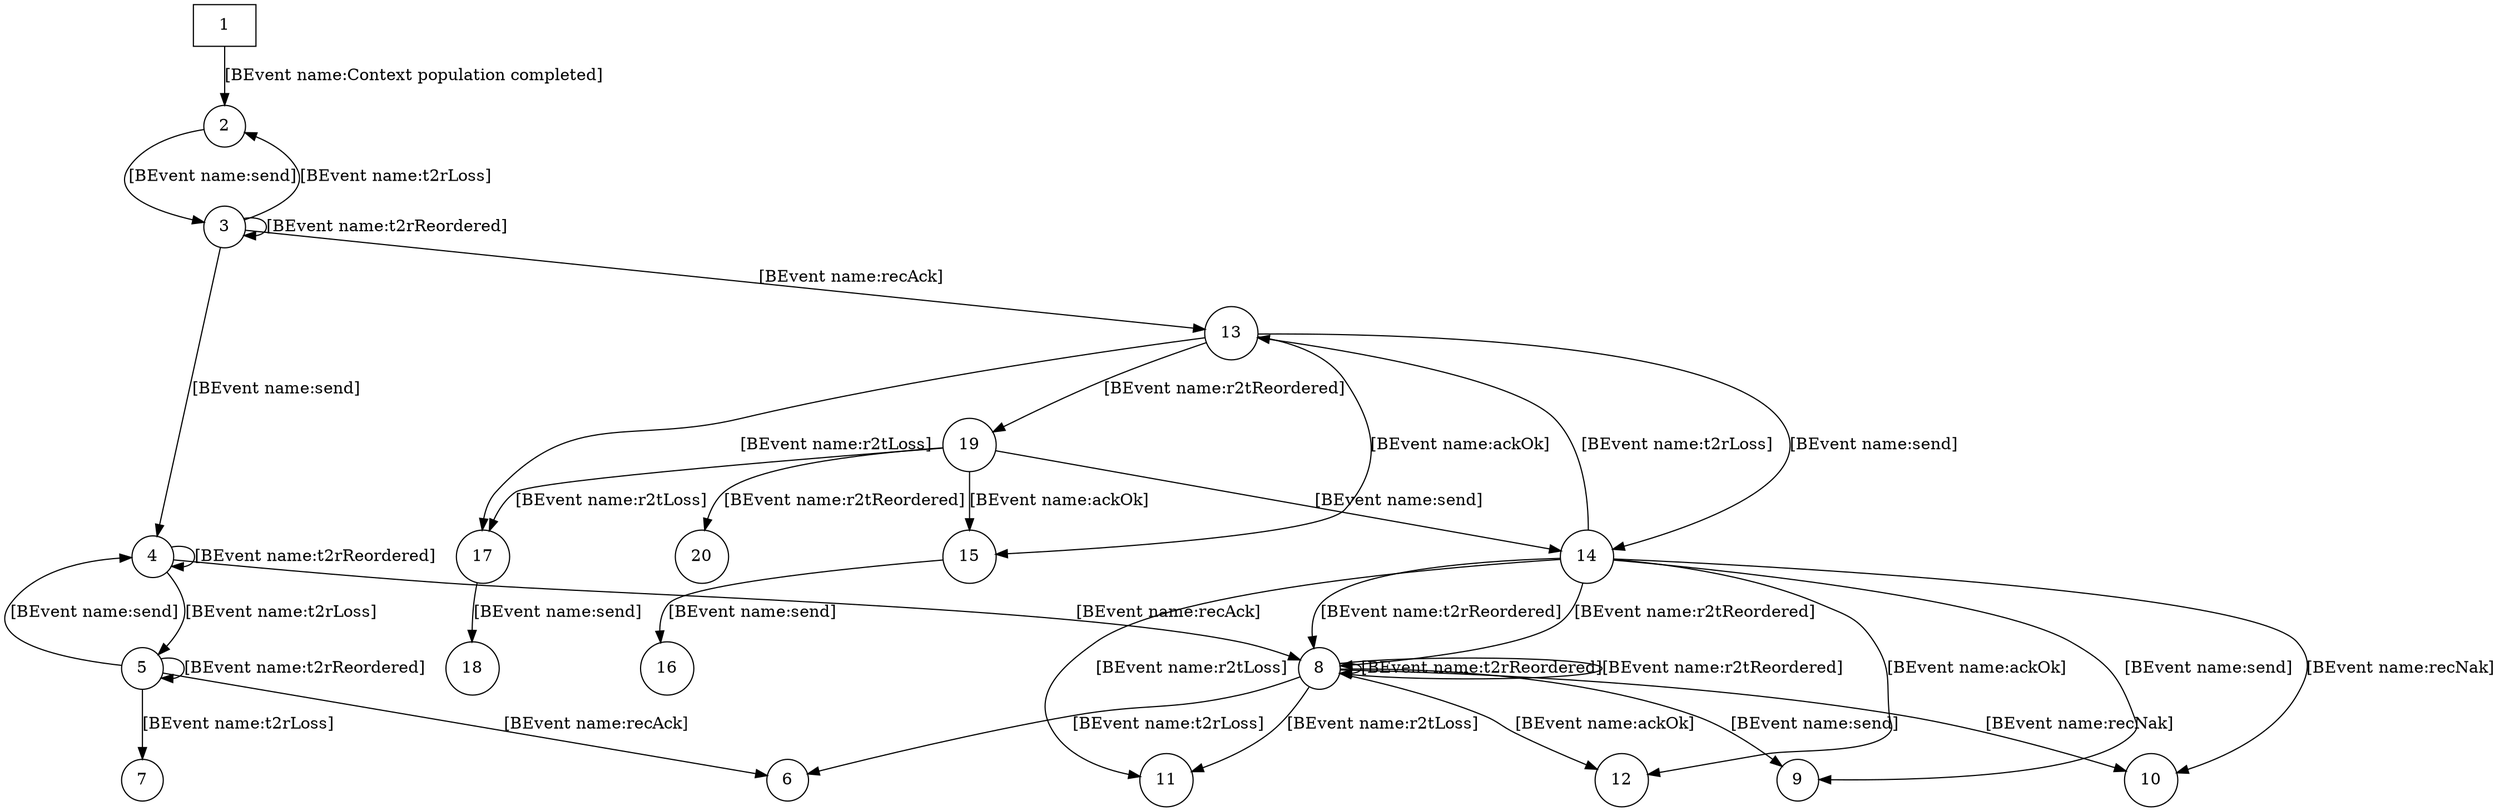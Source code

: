 digraph G {
  name="abp";
  num_of_events=9;
  num_of_edges=37;
  num_of_vertices=20;
  run_date="2021-08-23T17:39:40.8115929";
  1 [ shape="none " store="[{CTX.Entity: abpData,{id:'abpData', type:'abp', t_seq:0.0, r_seq:0.0, t2r:[JS_Array ], r2t:[JS_Array ], send_next:0.0, received:[JS_Array ], TO_BE_SEND:[JS_Array 0:'a' | 1:'b' | 2:'c'], SEQ_MAX:2.0, CHN_SIZE:2.0, CHN_LOSS:true, CHN_REORDERED:true}},{CTX.Changes,{J_Set }}]" bthreads="cbt: R2tReordered,cbt: RecNak,cbt: T_dup_error,Context population,cbt: Send,cbt: AckNok,cbt: AckOk,cbt: R2tLoss,cbt: T_lost_error,cbt: T2rLoss,cbt: T2rReordered,cbt: T_success,cbt: RecAck,Live copy: Send abpData" statements="[{name: cbt: R2tReordered, isHot: false, request: [], waitFor: anyOf([JsEventSet: CTX.ContextChanged]), block: {none}, interrupt: {none}},{name: cbt: RecNak, isHot: false, request: [], waitFor: anyOf([JsEventSet: CTX.ContextChanged]), block: {none}, interrupt: {none}},{name: cbt: T_dup_error, isHot: false, request: [], waitFor: anyOf([JsEventSet: CTX.ContextChanged]), block: {none}, interrupt: {none}},{name: Context population, isHot: false, request: [[BEvent name:Context population completed]], waitFor: [JsEventSet: CTX.ContextChanged], block: {none}, interrupt: {none}},{name: cbt: Send, isHot: false, request: [], waitFor: anyOf([JsEventSet: CTX.ContextChanged]), block: {none}, interrupt: {none}},{name: cbt: AckNok, isHot: false, request: [], waitFor: anyOf([JsEventSet: CTX.ContextChanged]), block: {none}, interrupt: {none}},{name: cbt: AckOk, isHot: false, request: [], waitFor: anyOf([JsEventSet: CTX.ContextChanged]), block: {none}, interrupt: {none}},{name: cbt: R2tLoss, isHot: false, request: [], waitFor: anyOf([JsEventSet: CTX.ContextChanged]), block: {none}, interrupt: {none}},{name: cbt: T_lost_error, isHot: false, request: [], waitFor: anyOf([JsEventSet: CTX.ContextChanged]), block: {none}, interrupt: {none}},{name: cbt: T2rLoss, isHot: false, request: [], waitFor: anyOf([JsEventSet: CTX.ContextChanged]), block: {none}, interrupt: {none}},{name: cbt: T2rReordered, isHot: false, request: [], waitFor: anyOf([JsEventSet: CTX.ContextChanged]), block: {none}, interrupt: {none}},{name: cbt: T_success, isHot: false, request: [], waitFor: anyOf([JsEventSet: CTX.ContextChanged]), block: {none}, interrupt: {none}},{name: cbt: RecAck, isHot: false, request: [], waitFor: anyOf([JsEventSet: CTX.ContextChanged]), block: {none}, interrupt: {none}},{name: Live copy: Send abpData, isHot: false, request: [[BEvent name:send]], waitFor: [JsEventSet: CTX.ContextChanged], block: {none}, interrupt: {none}}]" hash="1274911674" ];
  2 [ shape="circle" store="[{CTX.Entity: abpData,{id:'abpData', type:'abp', t_seq:0.0, r_seq:0.0, t2r:[JS_Array ], r2t:[JS_Array ], send_next:0.0, received:[JS_Array ], TO_BE_SEND:[JS_Array 0:'a' | 1:'b' | 2:'c'], SEQ_MAX:2.0, CHN_SIZE:2.0, CHN_LOSS:true, CHN_REORDERED:true}},{CTX.Changes,{J_Set }}]" bthreads="cbt: R2tReordered,cbt: RecNak,cbt: T_dup_error,cbt: Send,cbt: AckNok,cbt: AckOk,cbt: R2tLoss,cbt: T_lost_error,cbt: T2rLoss,cbt: T2rReordered,cbt: T_success,cbt: RecAck,Live copy: Send abpData" statements="[{name: cbt: R2tReordered, isHot: false, request: [], waitFor: anyOf([JsEventSet: CTX.ContextChanged]), block: {none}, interrupt: {none}},{name: cbt: RecNak, isHot: false, request: [], waitFor: anyOf([JsEventSet: CTX.ContextChanged]), block: {none}, interrupt: {none}},{name: cbt: T_dup_error, isHot: false, request: [], waitFor: anyOf([JsEventSet: CTX.ContextChanged]), block: {none}, interrupt: {none}},{name: cbt: Send, isHot: false, request: [], waitFor: anyOf([JsEventSet: CTX.ContextChanged]), block: {none}, interrupt: {none}},{name: cbt: AckNok, isHot: false, request: [], waitFor: anyOf([JsEventSet: CTX.ContextChanged]), block: {none}, interrupt: {none}},{name: cbt: AckOk, isHot: false, request: [], waitFor: anyOf([JsEventSet: CTX.ContextChanged]), block: {none}, interrupt: {none}},{name: cbt: R2tLoss, isHot: false, request: [], waitFor: anyOf([JsEventSet: CTX.ContextChanged]), block: {none}, interrupt: {none}},{name: cbt: T_lost_error, isHot: false, request: [], waitFor: anyOf([JsEventSet: CTX.ContextChanged]), block: {none}, interrupt: {none}},{name: cbt: T2rLoss, isHot: false, request: [], waitFor: anyOf([JsEventSet: CTX.ContextChanged]), block: {none}, interrupt: {none}},{name: cbt: T2rReordered, isHot: false, request: [], waitFor: anyOf([JsEventSet: CTX.ContextChanged]), block: {none}, interrupt: {none}},{name: cbt: T_success, isHot: false, request: [], waitFor: anyOf([JsEventSet: CTX.ContextChanged]), block: {none}, interrupt: {none}},{name: cbt: RecAck, isHot: false, request: [], waitFor: anyOf([JsEventSet: CTX.ContextChanged]), block: {none}, interrupt: {none}},{name: Live copy: Send abpData, isHot: false, request: [[BEvent name:send]], waitFor: [JsEventSet: CTX.ContextChanged], block: {none}, interrupt: {none}}]" hash="1167532453" ];
  3 [ shape="circle" store="[{CTX.Entity: abpData,{id:'abpData', type:'abp', t_seq:0.0, r_seq:0.0, t2r:[JS_Array 0:[JS_Array 0:0.0 | 1:'a']], r2t:[JS_Array ], send_next:0.0, received:[JS_Array ], TO_BE_SEND:[JS_Array 0:'a' | 1:'b' | 2:'c'], SEQ_MAX:2.0, CHN_SIZE:2.0, CHN_LOSS:true, CHN_REORDERED:true}},{CTX.Changes,{J_Set }}]" bthreads="cbt: R2tReordered,cbt: RecNak,Live copy: RecAck abpData,cbt: T_dup_error,cbt: Send,cbt: AckNok,cbt: AckOk,Live copy: T2rReordered abpData,cbt: R2tLoss,cbt: T_lost_error,cbt: T2rLoss,cbt: T2rReordered,cbt: T_success,cbt: RecAck,Live copy: T2rLoss abpData,Live copy: Send abpData" statements="[{name: cbt: R2tReordered, isHot: false, request: [], waitFor: anyOf([JsEventSet: CTX.ContextChanged]), block: {none}, interrupt: {none}},{name: cbt: RecNak, isHot: false, request: [], waitFor: anyOf([JsEventSet: CTX.ContextChanged]), block: {none}, interrupt: {none}},{name: Live copy: RecAck abpData, isHot: false, request: [[BEvent name:recAck]], waitFor: [JsEventSet: CTX.ContextChanged], block: {none}, interrupt: {none}},{name: cbt: T_dup_error, isHot: false, request: [], waitFor: anyOf([JsEventSet: CTX.ContextChanged]), block: {none}, interrupt: {none}},{name: cbt: Send, isHot: false, request: [], waitFor: anyOf([JsEventSet: CTX.ContextChanged]), block: {none}, interrupt: {none}},{name: cbt: AckNok, isHot: false, request: [], waitFor: anyOf([JsEventSet: CTX.ContextChanged]), block: {none}, interrupt: {none}},{name: cbt: AckOk, isHot: false, request: [], waitFor: anyOf([JsEventSet: CTX.ContextChanged]), block: {none}, interrupt: {none}},{name: Live copy: T2rReordered abpData, isHot: false, request: [[BEvent name:t2rReordered]], waitFor: [JsEventSet: CTX.ContextChanged], block: {none}, interrupt: {none}},{name: cbt: R2tLoss, isHot: false, request: [], waitFor: anyOf([JsEventSet: CTX.ContextChanged]), block: {none}, interrupt: {none}},{name: cbt: T_lost_error, isHot: false, request: [], waitFor: anyOf([JsEventSet: CTX.ContextChanged]), block: {none}, interrupt: {none}},{name: cbt: T2rLoss, isHot: false, request: [], waitFor: anyOf([JsEventSet: CTX.ContextChanged]), block: {none}, interrupt: {none}},{name: cbt: T2rReordered, isHot: false, request: [], waitFor: anyOf([JsEventSet: CTX.ContextChanged]), block: {none}, interrupt: {none}},{name: cbt: T_success, isHot: false, request: [], waitFor: anyOf([JsEventSet: CTX.ContextChanged]), block: {none}, interrupt: {none}},{name: cbt: RecAck, isHot: false, request: [], waitFor: anyOf([JsEventSet: CTX.ContextChanged]), block: {none}, interrupt: {none}},{name: Live copy: T2rLoss abpData, isHot: false, request: [[BEvent name:t2rLoss]], waitFor: [JsEventSet: CTX.ContextChanged], block: {none}, interrupt: {none}},{name: Live copy: Send abpData, isHot: false, request: [[BEvent name:send]], waitFor: [JsEventSet: CTX.ContextChanged], block: {none}, interrupt: {none}}]" hash="1141678995" ];
  4 [ shape="circle" store="[{CTX.Entity: abpData,{id:'abpData', type:'abp', t_seq:0.0, r_seq:0.0, t2r:[JS_Array 0:[JS_Array 0:0.0 | 1:'a'] | 1:[JS_Array 0:0.0 | 1:'a']], r2t:[JS_Array ], send_next:0.0, received:[JS_Array ], TO_BE_SEND:[JS_Array 0:'a' | 1:'b' | 2:'c'], SEQ_MAX:2.0, CHN_SIZE:2.0, CHN_LOSS:true, CHN_REORDERED:true}},{CTX.Changes,{J_Set }}]" bthreads="cbt: R2tReordered,cbt: RecNak,Live copy: RecAck abpData,cbt: T_dup_error,cbt: Send,cbt: AckNok,cbt: AckOk,Live copy: T2rReordered abpData,cbt: R2tLoss,cbt: T_lost_error,cbt: T2rLoss,cbt: T2rReordered,cbt: T_success,cbt: RecAck,Live copy: T2rLoss abpData" statements="[{name: cbt: R2tReordered, isHot: false, request: [], waitFor: anyOf([JsEventSet: CTX.ContextChanged]), block: {none}, interrupt: {none}},{name: cbt: RecNak, isHot: false, request: [], waitFor: anyOf([JsEventSet: CTX.ContextChanged]), block: {none}, interrupt: {none}},{name: Live copy: RecAck abpData, isHot: false, request: [[BEvent name:recAck]], waitFor: [JsEventSet: CTX.ContextChanged], block: {none}, interrupt: {none}},{name: cbt: T_dup_error, isHot: false, request: [], waitFor: anyOf([JsEventSet: CTX.ContextChanged]), block: {none}, interrupt: {none}},{name: cbt: Send, isHot: false, request: [], waitFor: anyOf([JsEventSet: CTX.ContextChanged]), block: {none}, interrupt: {none}},{name: cbt: AckNok, isHot: false, request: [], waitFor: anyOf([JsEventSet: CTX.ContextChanged]), block: {none}, interrupt: {none}},{name: cbt: AckOk, isHot: false, request: [], waitFor: anyOf([JsEventSet: CTX.ContextChanged]), block: {none}, interrupt: {none}},{name: Live copy: T2rReordered abpData, isHot: false, request: [[BEvent name:t2rReordered]], waitFor: [JsEventSet: CTX.ContextChanged], block: {none}, interrupt: {none}},{name: cbt: R2tLoss, isHot: false, request: [], waitFor: anyOf([JsEventSet: CTX.ContextChanged]), block: {none}, interrupt: {none}},{name: cbt: T_lost_error, isHot: false, request: [], waitFor: anyOf([JsEventSet: CTX.ContextChanged]), block: {none}, interrupt: {none}},{name: cbt: T2rLoss, isHot: false, request: [], waitFor: anyOf([JsEventSet: CTX.ContextChanged]), block: {none}, interrupt: {none}},{name: cbt: T2rReordered, isHot: false, request: [], waitFor: anyOf([JsEventSet: CTX.ContextChanged]), block: {none}, interrupt: {none}},{name: cbt: T_success, isHot: false, request: [], waitFor: anyOf([JsEventSet: CTX.ContextChanged]), block: {none}, interrupt: {none}},{name: cbt: RecAck, isHot: false, request: [], waitFor: anyOf([JsEventSet: CTX.ContextChanged]), block: {none}, interrupt: {none}},{name: Live copy: T2rLoss abpData, isHot: false, request: [[BEvent name:t2rLoss]], waitFor: [JsEventSet: CTX.ContextChanged], block: {none}, interrupt: {none}}]" hash="-1000561167" ];
  5 [ shape="circle" store="[{CTX.Entity: abpData,{id:'abpData', type:'abp', t_seq:0.0, r_seq:0.0, t2r:[JS_Array 0:[JS_Array 0:0.0 | 1:'a']], r2t:[JS_Array ], send_next:0.0, received:[JS_Array ], TO_BE_SEND:[JS_Array 0:'a' | 1:'b' | 2:'c'], SEQ_MAX:2.0, CHN_SIZE:2.0, CHN_LOSS:true, CHN_REORDERED:true}},{CTX.Changes,{J_Set }}]" bthreads="cbt: R2tReordered,cbt: RecNak,Live copy: RecAck abpData,cbt: T_dup_error,cbt: Send,cbt: AckNok,cbt: AckOk,Live copy: T2rReordered abpData,cbt: R2tLoss,cbt: T_lost_error,cbt: T2rLoss,cbt: T2rReordered,cbt: T_success,cbt: RecAck,Live copy: T2rLoss abpData,Live copy: Send abpData" statements="[{name: cbt: R2tReordered, isHot: false, request: [], waitFor: anyOf([JsEventSet: CTX.ContextChanged]), block: {none}, interrupt: {none}},{name: cbt: RecNak, isHot: false, request: [], waitFor: anyOf([JsEventSet: CTX.ContextChanged]), block: {none}, interrupt: {none}},{name: Live copy: RecAck abpData, isHot: false, request: [[BEvent name:recAck]], waitFor: [JsEventSet: CTX.ContextChanged], block: {none}, interrupt: {none}},{name: cbt: T_dup_error, isHot: false, request: [], waitFor: anyOf([JsEventSet: CTX.ContextChanged]), block: {none}, interrupt: {none}},{name: cbt: Send, isHot: false, request: [], waitFor: anyOf([JsEventSet: CTX.ContextChanged]), block: {none}, interrupt: {none}},{name: cbt: AckNok, isHot: false, request: [], waitFor: anyOf([JsEventSet: CTX.ContextChanged]), block: {none}, interrupt: {none}},{name: cbt: AckOk, isHot: false, request: [], waitFor: anyOf([JsEventSet: CTX.ContextChanged]), block: {none}, interrupt: {none}},{name: Live copy: T2rReordered abpData, isHot: false, request: [[BEvent name:t2rReordered]], waitFor: [JsEventSet: CTX.ContextChanged], block: {none}, interrupt: {none}},{name: cbt: R2tLoss, isHot: false, request: [], waitFor: anyOf([JsEventSet: CTX.ContextChanged]), block: {none}, interrupt: {none}},{name: cbt: T_lost_error, isHot: false, request: [], waitFor: anyOf([JsEventSet: CTX.ContextChanged]), block: {none}, interrupt: {none}},{name: cbt: T2rLoss, isHot: false, request: [], waitFor: anyOf([JsEventSet: CTX.ContextChanged]), block: {none}, interrupt: {none}},{name: cbt: T2rReordered, isHot: false, request: [], waitFor: anyOf([JsEventSet: CTX.ContextChanged]), block: {none}, interrupt: {none}},{name: cbt: T_success, isHot: false, request: [], waitFor: anyOf([JsEventSet: CTX.ContextChanged]), block: {none}, interrupt: {none}},{name: cbt: RecAck, isHot: false, request: [], waitFor: anyOf([JsEventSet: CTX.ContextChanged]), block: {none}, interrupt: {none}},{name: Live copy: T2rLoss abpData, isHot: false, request: [[BEvent name:t2rLoss]], waitFor: [JsEventSet: CTX.ContextChanged], block: {none}, interrupt: {none}},{name: Live copy: Send abpData, isHot: false, request: [[BEvent name:send]], waitFor: [JsEventSet: CTX.ContextChanged], block: {none}, interrupt: {none}}]" hash="1141678995" ];
  6 [ shape="circle" store="[{CTX.Entity: abpData,{id:'abpData', type:'abp', t_seq:0.0, r_seq:1.0, t2r:[JS_Array ], r2t:[JS_Array 0:1.0], send_next:0.0, received:[JS_Array 0:'a'], TO_BE_SEND:[JS_Array 0:'a' | 1:'b' | 2:'c'], SEQ_MAX:2.0, CHN_SIZE:2.0, CHN_LOSS:true, CHN_REORDERED:true}},{CTX.Changes,{J_Set }}]" bthreads="cbt: R2tReordered,cbt: RecNak,Live copy: AckOk abpData,cbt: T_dup_error,Live copy: R2tReordered abpData,cbt: Send,cbt: AckNok,cbt: AckOk,cbt: R2tLoss,cbt: T_lost_error,Live copy: R2tLoss abpData,cbt: T2rLoss,cbt: T2rReordered,cbt: T_success,cbt: RecAck,Live copy: Send abpData" statements="[{name: cbt: R2tReordered, isHot: false, request: [], waitFor: anyOf([JsEventSet: CTX.ContextChanged]), block: {none}, interrupt: {none}},{name: cbt: RecNak, isHot: false, request: [], waitFor: anyOf([JsEventSet: CTX.ContextChanged]), block: {none}, interrupt: {none}},{name: Live copy: AckOk abpData, isHot: false, request: [[BEvent name:ackOk]], waitFor: [JsEventSet: CTX.ContextChanged], block: {none}, interrupt: {none}},{name: cbt: T_dup_error, isHot: false, request: [], waitFor: anyOf([JsEventSet: CTX.ContextChanged]), block: {none}, interrupt: {none}},{name: Live copy: R2tReordered abpData, isHot: false, request: [[BEvent name:r2tReordered]], waitFor: [JsEventSet: CTX.ContextChanged], block: {none}, interrupt: {none}},{name: cbt: Send, isHot: false, request: [], waitFor: anyOf([JsEventSet: CTX.ContextChanged]), block: {none}, interrupt: {none}},{name: cbt: AckNok, isHot: false, request: [], waitFor: anyOf([JsEventSet: CTX.ContextChanged]), block: {none}, interrupt: {none}},{name: cbt: AckOk, isHot: false, request: [], waitFor: anyOf([JsEventSet: CTX.ContextChanged]), block: {none}, interrupt: {none}},{name: cbt: R2tLoss, isHot: false, request: [], waitFor: anyOf([JsEventSet: CTX.ContextChanged]), block: {none}, interrupt: {none}},{name: cbt: T_lost_error, isHot: false, request: [], waitFor: anyOf([JsEventSet: CTX.ContextChanged]), block: {none}, interrupt: {none}},{name: Live copy: R2tLoss abpData, isHot: false, request: [[BEvent name:r2tLoss]], waitFor: [JsEventSet: CTX.ContextChanged], block: {none}, interrupt: {none}},{name: cbt: T2rLoss, isHot: false, request: [], waitFor: anyOf([JsEventSet: CTX.ContextChanged]), block: {none}, interrupt: {none}},{name: cbt: T2rReordered, isHot: false, request: [], waitFor: anyOf([JsEventSet: CTX.ContextChanged]), block: {none}, interrupt: {none}},{name: cbt: T_success, isHot: false, request: [], waitFor: anyOf([JsEventSet: CTX.ContextChanged]), block: {none}, interrupt: {none}},{name: cbt: RecAck, isHot: false, request: [], waitFor: anyOf([JsEventSet: CTX.ContextChanged]), block: {none}, interrupt: {none}},{name: Live copy: Send abpData, isHot: false, request: [[BEvent name:send]], waitFor: [JsEventSet: CTX.ContextChanged], block: {none}, interrupt: {none}}]" hash="1985782993" ];
  7 [ shape="circle" store="[{CTX.Entity: abpData,{id:'abpData', type:'abp', t_seq:0.0, r_seq:0.0, t2r:[JS_Array ], r2t:[JS_Array ], send_next:0.0, received:[JS_Array ], TO_BE_SEND:[JS_Array 0:'a' | 1:'b' | 2:'c'], SEQ_MAX:2.0, CHN_SIZE:2.0, CHN_LOSS:true, CHN_REORDERED:true}},{CTX.Changes,{J_Set }}]" bthreads="cbt: R2tReordered,cbt: RecNak,cbt: T_dup_error,cbt: Send,cbt: AckNok,cbt: AckOk,cbt: R2tLoss,cbt: T_lost_error,cbt: T2rLoss,cbt: T2rReordered,cbt: T_success,cbt: RecAck,Live copy: Send abpData" statements="[{name: cbt: R2tReordered, isHot: false, request: [], waitFor: anyOf([JsEventSet: CTX.ContextChanged]), block: {none}, interrupt: {none}},{name: cbt: RecNak, isHot: false, request: [], waitFor: anyOf([JsEventSet: CTX.ContextChanged]), block: {none}, interrupt: {none}},{name: cbt: T_dup_error, isHot: false, request: [], waitFor: anyOf([JsEventSet: CTX.ContextChanged]), block: {none}, interrupt: {none}},{name: cbt: Send, isHot: false, request: [], waitFor: anyOf([JsEventSet: CTX.ContextChanged]), block: {none}, interrupt: {none}},{name: cbt: AckNok, isHot: false, request: [], waitFor: anyOf([JsEventSet: CTX.ContextChanged]), block: {none}, interrupt: {none}},{name: cbt: AckOk, isHot: false, request: [], waitFor: anyOf([JsEventSet: CTX.ContextChanged]), block: {none}, interrupt: {none}},{name: cbt: R2tLoss, isHot: false, request: [], waitFor: anyOf([JsEventSet: CTX.ContextChanged]), block: {none}, interrupt: {none}},{name: cbt: T_lost_error, isHot: false, request: [], waitFor: anyOf([JsEventSet: CTX.ContextChanged]), block: {none}, interrupt: {none}},{name: cbt: T2rLoss, isHot: false, request: [], waitFor: anyOf([JsEventSet: CTX.ContextChanged]), block: {none}, interrupt: {none}},{name: cbt: T2rReordered, isHot: false, request: [], waitFor: anyOf([JsEventSet: CTX.ContextChanged]), block: {none}, interrupt: {none}},{name: cbt: T_success, isHot: false, request: [], waitFor: anyOf([JsEventSet: CTX.ContextChanged]), block: {none}, interrupt: {none}},{name: cbt: RecAck, isHot: false, request: [], waitFor: anyOf([JsEventSet: CTX.ContextChanged]), block: {none}, interrupt: {none}},{name: Live copy: Send abpData, isHot: false, request: [[BEvent name:send]], waitFor: [JsEventSet: CTX.ContextChanged], block: {none}, interrupt: {none}}]" hash="1167532453" ];
  8 [ shape="circle" store="[{CTX.Entity: abpData,{id:'abpData', type:'abp', t_seq:0.0, r_seq:1.0, t2r:[JS_Array 0:[JS_Array 0:0.0 | 1:'a']], r2t:[JS_Array 0:1.0], send_next:0.0, received:[JS_Array 0:'a'], TO_BE_SEND:[JS_Array 0:'a' | 1:'b' | 2:'c'], SEQ_MAX:2.0, CHN_SIZE:2.0, CHN_LOSS:true, CHN_REORDERED:true}},{CTX.Changes,{J_Set }}]" bthreads="cbt: R2tReordered,Live copy: RecNak abpData,cbt: RecNak,Live copy: AckOk abpData,cbt: T_dup_error,Live copy: R2tReordered abpData,cbt: Send,cbt: AckNok,cbt: AckOk,Live copy: T2rReordered abpData,cbt: R2tLoss,cbt: T_lost_error,Live copy: R2tLoss abpData,cbt: T2rLoss,cbt: T2rReordered,cbt: T_success,cbt: RecAck,Live copy: T2rLoss abpData,Live copy: Send abpData" statements="[{name: cbt: R2tReordered, isHot: false, request: [], waitFor: anyOf([JsEventSet: CTX.ContextChanged]), block: {none}, interrupt: {none}},{name: Live copy: RecNak abpData, isHot: false, request: [[BEvent name:recNak]], waitFor: [JsEventSet: CTX.ContextChanged], block: {none}, interrupt: {none}},{name: cbt: RecNak, isHot: false, request: [], waitFor: anyOf([JsEventSet: CTX.ContextChanged]), block: {none}, interrupt: {none}},{name: Live copy: AckOk abpData, isHot: false, request: [[BEvent name:ackOk]], waitFor: [JsEventSet: CTX.ContextChanged], block: {none}, interrupt: {none}},{name: cbt: T_dup_error, isHot: false, request: [], waitFor: anyOf([JsEventSet: CTX.ContextChanged]), block: {none}, interrupt: {none}},{name: Live copy: R2tReordered abpData, isHot: false, request: [[BEvent name:r2tReordered]], waitFor: [JsEventSet: CTX.ContextChanged], block: {none}, interrupt: {none}},{name: cbt: Send, isHot: false, request: [], waitFor: anyOf([JsEventSet: CTX.ContextChanged]), block: {none}, interrupt: {none}},{name: cbt: AckNok, isHot: false, request: [], waitFor: anyOf([JsEventSet: CTX.ContextChanged]), block: {none}, interrupt: {none}},{name: cbt: AckOk, isHot: false, request: [], waitFor: anyOf([JsEventSet: CTX.ContextChanged]), block: {none}, interrupt: {none}},{name: Live copy: T2rReordered abpData, isHot: false, request: [[BEvent name:t2rReordered]], waitFor: [JsEventSet: CTX.ContextChanged], block: {none}, interrupt: {none}},{name: cbt: R2tLoss, isHot: false, request: [], waitFor: anyOf([JsEventSet: CTX.ContextChanged]), block: {none}, interrupt: {none}},{name: cbt: T_lost_error, isHot: false, request: [], waitFor: anyOf([JsEventSet: CTX.ContextChanged]), block: {none}, interrupt: {none}},{name: Live copy: R2tLoss abpData, isHot: false, request: [[BEvent name:r2tLoss]], waitFor: [JsEventSet: CTX.ContextChanged], block: {none}, interrupt: {none}},{name: cbt: T2rLoss, isHot: false, request: [], waitFor: anyOf([JsEventSet: CTX.ContextChanged]), block: {none}, interrupt: {none}},{name: cbt: T2rReordered, isHot: false, request: [], waitFor: anyOf([JsEventSet: CTX.ContextChanged]), block: {none}, interrupt: {none}},{name: cbt: T_success, isHot: false, request: [], waitFor: anyOf([JsEventSet: CTX.ContextChanged]), block: {none}, interrupt: {none}},{name: cbt: RecAck, isHot: false, request: [], waitFor: anyOf([JsEventSet: CTX.ContextChanged]), block: {none}, interrupt: {none}},{name: Live copy: T2rLoss abpData, isHot: false, request: [[BEvent name:t2rLoss]], waitFor: [JsEventSet: CTX.ContextChanged], block: {none}, interrupt: {none}},{name: Live copy: Send abpData, isHot: false, request: [[BEvent name:send]], waitFor: [JsEventSet: CTX.ContextChanged], block: {none}, interrupt: {none}}]" hash="-1720040890" ];
  9 [ shape="circle" store="[{CTX.Entity: abpData,{id:'abpData', type:'abp', t_seq:0.0, r_seq:1.0, t2r:[JS_Array 0:[JS_Array 0:0.0 | 1:'a'] | 1:[JS_Array 0:0.0 | 1:'a']], r2t:[JS_Array 0:1.0], send_next:0.0, received:[JS_Array 0:'a'], TO_BE_SEND:[JS_Array 0:'a' | 1:'b' | 2:'c'], SEQ_MAX:2.0, CHN_SIZE:2.0, CHN_LOSS:true, CHN_REORDERED:true}},{CTX.Changes,{J_Set }}]" bthreads="cbt: R2tReordered,Live copy: RecNak abpData,cbt: RecNak,Live copy: AckOk abpData,cbt: T_dup_error,Live copy: R2tReordered abpData,cbt: Send,cbt: AckNok,cbt: AckOk,Live copy: T2rReordered abpData,cbt: R2tLoss,cbt: T_lost_error,Live copy: R2tLoss abpData,cbt: T2rLoss,cbt: T2rReordered,cbt: T_success,cbt: RecAck,Live copy: T2rLoss abpData" statements="[{name: cbt: R2tReordered, isHot: false, request: [], waitFor: anyOf([JsEventSet: CTX.ContextChanged]), block: {none}, interrupt: {none}},{name: Live copy: RecNak abpData, isHot: false, request: [[BEvent name:recNak]], waitFor: [JsEventSet: CTX.ContextChanged], block: {none}, interrupt: {none}},{name: cbt: RecNak, isHot: false, request: [], waitFor: anyOf([JsEventSet: CTX.ContextChanged]), block: {none}, interrupt: {none}},{name: Live copy: AckOk abpData, isHot: false, request: [[BEvent name:ackOk]], waitFor: [JsEventSet: CTX.ContextChanged], block: {none}, interrupt: {none}},{name: cbt: T_dup_error, isHot: false, request: [], waitFor: anyOf([JsEventSet: CTX.ContextChanged]), block: {none}, interrupt: {none}},{name: Live copy: R2tReordered abpData, isHot: false, request: [[BEvent name:r2tReordered]], waitFor: [JsEventSet: CTX.ContextChanged], block: {none}, interrupt: {none}},{name: cbt: Send, isHot: false, request: [], waitFor: anyOf([JsEventSet: CTX.ContextChanged]), block: {none}, interrupt: {none}},{name: cbt: AckNok, isHot: false, request: [], waitFor: anyOf([JsEventSet: CTX.ContextChanged]), block: {none}, interrupt: {none}},{name: cbt: AckOk, isHot: false, request: [], waitFor: anyOf([JsEventSet: CTX.ContextChanged]), block: {none}, interrupt: {none}},{name: Live copy: T2rReordered abpData, isHot: false, request: [[BEvent name:t2rReordered]], waitFor: [JsEventSet: CTX.ContextChanged], block: {none}, interrupt: {none}},{name: cbt: R2tLoss, isHot: false, request: [], waitFor: anyOf([JsEventSet: CTX.ContextChanged]), block: {none}, interrupt: {none}},{name: cbt: T_lost_error, isHot: false, request: [], waitFor: anyOf([JsEventSet: CTX.ContextChanged]), block: {none}, interrupt: {none}},{name: Live copy: R2tLoss abpData, isHot: false, request: [[BEvent name:r2tLoss]], waitFor: [JsEventSet: CTX.ContextChanged], block: {none}, interrupt: {none}},{name: cbt: T2rLoss, isHot: false, request: [], waitFor: anyOf([JsEventSet: CTX.ContextChanged]), block: {none}, interrupt: {none}},{name: cbt: T2rReordered, isHot: false, request: [], waitFor: anyOf([JsEventSet: CTX.ContextChanged]), block: {none}, interrupt: {none}},{name: cbt: T_success, isHot: false, request: [], waitFor: anyOf([JsEventSet: CTX.ContextChanged]), block: {none}, interrupt: {none}},{name: cbt: RecAck, isHot: false, request: [], waitFor: anyOf([JsEventSet: CTX.ContextChanged]), block: {none}, interrupt: {none}},{name: Live copy: T2rLoss abpData, isHot: false, request: [[BEvent name:t2rLoss]], waitFor: [JsEventSet: CTX.ContextChanged], block: {none}, interrupt: {none}}]" hash="432686244" ];
  10 [ shape="circle" store="[{CTX.Entity: abpData,{id:'abpData', type:'abp', t_seq:0.0, r_seq:1.0, t2r:[JS_Array ], r2t:[JS_Array 0:1.0 | 1:1.0], send_next:0.0, received:[JS_Array 0:'a'], TO_BE_SEND:[JS_Array 0:'a' | 1:'b' | 2:'c'], SEQ_MAX:2.0, CHN_SIZE:2.0, CHN_LOSS:true, CHN_REORDERED:true}},{CTX.Changes,{J_Set }}]" bthreads="cbt: R2tReordered,cbt: RecNak,Live copy: AckOk abpData,cbt: T_dup_error,Live copy: R2tReordered abpData,cbt: Send,cbt: AckNok,cbt: AckOk,cbt: R2tLoss,cbt: T_lost_error,Live copy: R2tLoss abpData,cbt: T2rLoss,cbt: T2rReordered,cbt: T_success,cbt: RecAck,Live copy: Send abpData" statements="[{name: cbt: R2tReordered, isHot: false, request: [], waitFor: anyOf([JsEventSet: CTX.ContextChanged]), block: {none}, interrupt: {none}},{name: cbt: RecNak, isHot: false, request: [], waitFor: anyOf([JsEventSet: CTX.ContextChanged]), block: {none}, interrupt: {none}},{name: Live copy: AckOk abpData, isHot: false, request: [[BEvent name:ackOk]], waitFor: [JsEventSet: CTX.ContextChanged], block: {none}, interrupt: {none}},{name: cbt: T_dup_error, isHot: false, request: [], waitFor: anyOf([JsEventSet: CTX.ContextChanged]), block: {none}, interrupt: {none}},{name: Live copy: R2tReordered abpData, isHot: false, request: [[BEvent name:r2tReordered]], waitFor: [JsEventSet: CTX.ContextChanged], block: {none}, interrupt: {none}},{name: cbt: Send, isHot: false, request: [], waitFor: anyOf([JsEventSet: CTX.ContextChanged]), block: {none}, interrupt: {none}},{name: cbt: AckNok, isHot: false, request: [], waitFor: anyOf([JsEventSet: CTX.ContextChanged]), block: {none}, interrupt: {none}},{name: cbt: AckOk, isHot: false, request: [], waitFor: anyOf([JsEventSet: CTX.ContextChanged]), block: {none}, interrupt: {none}},{name: cbt: R2tLoss, isHot: false, request: [], waitFor: anyOf([JsEventSet: CTX.ContextChanged]), block: {none}, interrupt: {none}},{name: cbt: T_lost_error, isHot: false, request: [], waitFor: anyOf([JsEventSet: CTX.ContextChanged]), block: {none}, interrupt: {none}},{name: Live copy: R2tLoss abpData, isHot: false, request: [[BEvent name:r2tLoss]], waitFor: [JsEventSet: CTX.ContextChanged], block: {none}, interrupt: {none}},{name: cbt: T2rLoss, isHot: false, request: [], waitFor: anyOf([JsEventSet: CTX.ContextChanged]), block: {none}, interrupt: {none}},{name: cbt: T2rReordered, isHot: false, request: [], waitFor: anyOf([JsEventSet: CTX.ContextChanged]), block: {none}, interrupt: {none}},{name: cbt: T_success, isHot: false, request: [], waitFor: anyOf([JsEventSet: CTX.ContextChanged]), block: {none}, interrupt: {none}},{name: cbt: RecAck, isHot: false, request: [], waitFor: anyOf([JsEventSet: CTX.ContextChanged]), block: {none}, interrupt: {none}},{name: Live copy: Send abpData, isHot: false, request: [[BEvent name:send]], waitFor: [JsEventSet: CTX.ContextChanged], block: {none}, interrupt: {none}}]" hash="-1274239791" ];
  11 [ shape="circle" store="[{CTX.Entity: abpData,{id:'abpData', type:'abp', t_seq:0.0, r_seq:1.0, t2r:[JS_Array 0:[JS_Array 0:0.0 | 1:'a']], r2t:[JS_Array ], send_next:0.0, received:[JS_Array 0:'a'], TO_BE_SEND:[JS_Array 0:'a' | 1:'b' | 2:'c'], SEQ_MAX:2.0, CHN_SIZE:2.0, CHN_LOSS:true, CHN_REORDERED:true}},{CTX.Changes,{J_Set }}]" bthreads="cbt: R2tReordered,Live copy: RecNak abpData,cbt: RecNak,cbt: T_dup_error,cbt: Send,cbt: AckNok,cbt: AckOk,Live copy: T2rReordered abpData,cbt: R2tLoss,cbt: T_lost_error,cbt: T2rLoss,cbt: T2rReordered,cbt: T_success,cbt: RecAck,Live copy: T2rLoss abpData,Live copy: Send abpData" statements="[{name: cbt: R2tReordered, isHot: false, request: [], waitFor: anyOf([JsEventSet: CTX.ContextChanged]), block: {none}, interrupt: {none}},{name: Live copy: RecNak abpData, isHot: false, request: [[BEvent name:recNak]], waitFor: [JsEventSet: CTX.ContextChanged], block: {none}, interrupt: {none}},{name: cbt: RecNak, isHot: false, request: [], waitFor: anyOf([JsEventSet: CTX.ContextChanged]), block: {none}, interrupt: {none}},{name: cbt: T_dup_error, isHot: false, request: [], waitFor: anyOf([JsEventSet: CTX.ContextChanged]), block: {none}, interrupt: {none}},{name: cbt: Send, isHot: false, request: [], waitFor: anyOf([JsEventSet: CTX.ContextChanged]), block: {none}, interrupt: {none}},{name: cbt: AckNok, isHot: false, request: [], waitFor: anyOf([JsEventSet: CTX.ContextChanged]), block: {none}, interrupt: {none}},{name: cbt: AckOk, isHot: false, request: [], waitFor: anyOf([JsEventSet: CTX.ContextChanged]), block: {none}, interrupt: {none}},{name: Live copy: T2rReordered abpData, isHot: false, request: [[BEvent name:t2rReordered]], waitFor: [JsEventSet: CTX.ContextChanged], block: {none}, interrupt: {none}},{name: cbt: R2tLoss, isHot: false, request: [], waitFor: anyOf([JsEventSet: CTX.ContextChanged]), block: {none}, interrupt: {none}},{name: cbt: T_lost_error, isHot: false, request: [], waitFor: anyOf([JsEventSet: CTX.ContextChanged]), block: {none}, interrupt: {none}},{name: cbt: T2rLoss, isHot: false, request: [], waitFor: anyOf([JsEventSet: CTX.ContextChanged]), block: {none}, interrupt: {none}},{name: cbt: T2rReordered, isHot: false, request: [], waitFor: anyOf([JsEventSet: CTX.ContextChanged]), block: {none}, interrupt: {none}},{name: cbt: T_success, isHot: false, request: [], waitFor: anyOf([JsEventSet: CTX.ContextChanged]), block: {none}, interrupt: {none}},{name: cbt: RecAck, isHot: false, request: [], waitFor: anyOf([JsEventSet: CTX.ContextChanged]), block: {none}, interrupt: {none}},{name: Live copy: T2rLoss abpData, isHot: false, request: [[BEvent name:t2rLoss]], waitFor: [JsEventSet: CTX.ContextChanged], block: {none}, interrupt: {none}},{name: Live copy: Send abpData, isHot: false, request: [[BEvent name:send]], waitFor: [JsEventSet: CTX.ContextChanged], block: {none}, interrupt: {none}}]" hash="-1503343329" ];
  12 [ shape="circle" store="[{CTX.Entity: abpData,{id:'abpData', type:'abp', t_seq:1.0, r_seq:1.0, t2r:[JS_Array 0:[JS_Array 0:0.0 | 1:'a']], r2t:[JS_Array ], send_next:1.0, received:[JS_Array 0:'a'], TO_BE_SEND:[JS_Array 0:'a' | 1:'b' | 2:'c'], SEQ_MAX:2.0, CHN_SIZE:2.0, CHN_LOSS:true, CHN_REORDERED:true}},{CTX.Changes,{J_Set }}]" bthreads="cbt: R2tReordered,Live copy: RecNak abpData,cbt: RecNak,cbt: T_dup_error,cbt: Send,cbt: AckNok,cbt: AckOk,Live copy: T2rReordered abpData,cbt: R2tLoss,cbt: T_lost_error,cbt: T2rLoss,cbt: T2rReordered,cbt: T_success,cbt: RecAck,Live copy: T2rLoss abpData,Live copy: Send abpData" statements="[{name: cbt: R2tReordered, isHot: false, request: [], waitFor: anyOf([JsEventSet: CTX.ContextChanged]), block: {none}, interrupt: {none}},{name: Live copy: RecNak abpData, isHot: false, request: [[BEvent name:recNak]], waitFor: [JsEventSet: CTX.ContextChanged], block: {none}, interrupt: {none}},{name: cbt: RecNak, isHot: false, request: [], waitFor: anyOf([JsEventSet: CTX.ContextChanged]), block: {none}, interrupt: {none}},{name: cbt: T_dup_error, isHot: false, request: [], waitFor: anyOf([JsEventSet: CTX.ContextChanged]), block: {none}, interrupt: {none}},{name: cbt: Send, isHot: false, request: [], waitFor: anyOf([JsEventSet: CTX.ContextChanged]), block: {none}, interrupt: {none}},{name: cbt: AckNok, isHot: false, request: [], waitFor: anyOf([JsEventSet: CTX.ContextChanged]), block: {none}, interrupt: {none}},{name: cbt: AckOk, isHot: false, request: [], waitFor: anyOf([JsEventSet: CTX.ContextChanged]), block: {none}, interrupt: {none}},{name: Live copy: T2rReordered abpData, isHot: false, request: [[BEvent name:t2rReordered]], waitFor: [JsEventSet: CTX.ContextChanged], block: {none}, interrupt: {none}},{name: cbt: R2tLoss, isHot: false, request: [], waitFor: anyOf([JsEventSet: CTX.ContextChanged]), block: {none}, interrupt: {none}},{name: cbt: T_lost_error, isHot: false, request: [], waitFor: anyOf([JsEventSet: CTX.ContextChanged]), block: {none}, interrupt: {none}},{name: cbt: T2rLoss, isHot: false, request: [], waitFor: anyOf([JsEventSet: CTX.ContextChanged]), block: {none}, interrupt: {none}},{name: cbt: T2rReordered, isHot: false, request: [], waitFor: anyOf([JsEventSet: CTX.ContextChanged]), block: {none}, interrupt: {none}},{name: cbt: T_success, isHot: false, request: [], waitFor: anyOf([JsEventSet: CTX.ContextChanged]), block: {none}, interrupt: {none}},{name: cbt: RecAck, isHot: false, request: [], waitFor: anyOf([JsEventSet: CTX.ContextChanged]), block: {none}, interrupt: {none}},{name: Live copy: T2rLoss abpData, isHot: false, request: [[BEvent name:t2rLoss]], waitFor: [JsEventSet: CTX.ContextChanged], block: {none}, interrupt: {none}},{name: Live copy: Send abpData, isHot: false, request: [[BEvent name:send]], waitFor: [JsEventSet: CTX.ContextChanged], block: {none}, interrupt: {none}}]" hash="566545695" ];
  13 [ shape="circle" store="[{CTX.Entity: abpData,{id:'abpData', type:'abp', t_seq:0.0, r_seq:1.0, t2r:[JS_Array ], r2t:[JS_Array 0:1.0], send_next:0.0, received:[JS_Array 0:'a'], TO_BE_SEND:[JS_Array 0:'a' | 1:'b' | 2:'c'], SEQ_MAX:2.0, CHN_SIZE:2.0, CHN_LOSS:true, CHN_REORDERED:true}},{CTX.Changes,{J_Set }}]" bthreads="cbt: R2tReordered,cbt: RecNak,Live copy: AckOk abpData,cbt: T_dup_error,Live copy: R2tReordered abpData,cbt: Send,cbt: AckNok,cbt: AckOk,cbt: R2tLoss,cbt: T_lost_error,Live copy: R2tLoss abpData,cbt: T2rLoss,cbt: T2rReordered,cbt: T_success,cbt: RecAck,Live copy: Send abpData" statements="[{name: cbt: R2tReordered, isHot: false, request: [], waitFor: anyOf([JsEventSet: CTX.ContextChanged]), block: {none}, interrupt: {none}},{name: cbt: RecNak, isHot: false, request: [], waitFor: anyOf([JsEventSet: CTX.ContextChanged]), block: {none}, interrupt: {none}},{name: Live copy: AckOk abpData, isHot: false, request: [[BEvent name:ackOk]], waitFor: [JsEventSet: CTX.ContextChanged], block: {none}, interrupt: {none}},{name: cbt: T_dup_error, isHot: false, request: [], waitFor: anyOf([JsEventSet: CTX.ContextChanged]), block: {none}, interrupt: {none}},{name: Live copy: R2tReordered abpData, isHot: false, request: [[BEvent name:r2tReordered]], waitFor: [JsEventSet: CTX.ContextChanged], block: {none}, interrupt: {none}},{name: cbt: Send, isHot: false, request: [], waitFor: anyOf([JsEventSet: CTX.ContextChanged]), block: {none}, interrupt: {none}},{name: cbt: AckNok, isHot: false, request: [], waitFor: anyOf([JsEventSet: CTX.ContextChanged]), block: {none}, interrupt: {none}},{name: cbt: AckOk, isHot: false, request: [], waitFor: anyOf([JsEventSet: CTX.ContextChanged]), block: {none}, interrupt: {none}},{name: cbt: R2tLoss, isHot: false, request: [], waitFor: anyOf([JsEventSet: CTX.ContextChanged]), block: {none}, interrupt: {none}},{name: cbt: T_lost_error, isHot: false, request: [], waitFor: anyOf([JsEventSet: CTX.ContextChanged]), block: {none}, interrupt: {none}},{name: Live copy: R2tLoss abpData, isHot: false, request: [[BEvent name:r2tLoss]], waitFor: [JsEventSet: CTX.ContextChanged], block: {none}, interrupt: {none}},{name: cbt: T2rLoss, isHot: false, request: [], waitFor: anyOf([JsEventSet: CTX.ContextChanged]), block: {none}, interrupt: {none}},{name: cbt: T2rReordered, isHot: false, request: [], waitFor: anyOf([JsEventSet: CTX.ContextChanged]), block: {none}, interrupt: {none}},{name: cbt: T_success, isHot: false, request: [], waitFor: anyOf([JsEventSet: CTX.ContextChanged]), block: {none}, interrupt: {none}},{name: cbt: RecAck, isHot: false, request: [], waitFor: anyOf([JsEventSet: CTX.ContextChanged]), block: {none}, interrupt: {none}},{name: Live copy: Send abpData, isHot: false, request: [[BEvent name:send]], waitFor: [JsEventSet: CTX.ContextChanged], block: {none}, interrupt: {none}}]" hash="1985782993" ];
  14 [ shape="circle" store="[{CTX.Entity: abpData,{id:'abpData', type:'abp', t_seq:0.0, r_seq:1.0, t2r:[JS_Array 0:[JS_Array 0:0.0 | 1:'a']], r2t:[JS_Array 0:1.0], send_next:0.0, received:[JS_Array 0:'a'], TO_BE_SEND:[JS_Array 0:'a' | 1:'b' | 2:'c'], SEQ_MAX:2.0, CHN_SIZE:2.0, CHN_LOSS:true, CHN_REORDERED:true}},{CTX.Changes,{J_Set }}]" bthreads="cbt: R2tReordered,Live copy: RecNak abpData,cbt: RecNak,Live copy: AckOk abpData,cbt: T_dup_error,Live copy: R2tReordered abpData,cbt: Send,cbt: AckNok,cbt: AckOk,Live copy: T2rReordered abpData,cbt: R2tLoss,cbt: T_lost_error,Live copy: R2tLoss abpData,cbt: T2rLoss,cbt: T2rReordered,cbt: T_success,cbt: RecAck,Live copy: T2rLoss abpData,Live copy: Send abpData" statements="[{name: cbt: R2tReordered, isHot: false, request: [], waitFor: anyOf([JsEventSet: CTX.ContextChanged]), block: {none}, interrupt: {none}},{name: Live copy: RecNak abpData, isHot: false, request: [[BEvent name:recNak]], waitFor: [JsEventSet: CTX.ContextChanged], block: {none}, interrupt: {none}},{name: cbt: RecNak, isHot: false, request: [], waitFor: anyOf([JsEventSet: CTX.ContextChanged]), block: {none}, interrupt: {none}},{name: Live copy: AckOk abpData, isHot: false, request: [[BEvent name:ackOk]], waitFor: [JsEventSet: CTX.ContextChanged], block: {none}, interrupt: {none}},{name: cbt: T_dup_error, isHot: false, request: [], waitFor: anyOf([JsEventSet: CTX.ContextChanged]), block: {none}, interrupt: {none}},{name: Live copy: R2tReordered abpData, isHot: false, request: [[BEvent name:r2tReordered]], waitFor: [JsEventSet: CTX.ContextChanged], block: {none}, interrupt: {none}},{name: cbt: Send, isHot: false, request: [], waitFor: anyOf([JsEventSet: CTX.ContextChanged]), block: {none}, interrupt: {none}},{name: cbt: AckNok, isHot: false, request: [], waitFor: anyOf([JsEventSet: CTX.ContextChanged]), block: {none}, interrupt: {none}},{name: cbt: AckOk, isHot: false, request: [], waitFor: anyOf([JsEventSet: CTX.ContextChanged]), block: {none}, interrupt: {none}},{name: Live copy: T2rReordered abpData, isHot: false, request: [[BEvent name:t2rReordered]], waitFor: [JsEventSet: CTX.ContextChanged], block: {none}, interrupt: {none}},{name: cbt: R2tLoss, isHot: false, request: [], waitFor: anyOf([JsEventSet: CTX.ContextChanged]), block: {none}, interrupt: {none}},{name: cbt: T_lost_error, isHot: false, request: [], waitFor: anyOf([JsEventSet: CTX.ContextChanged]), block: {none}, interrupt: {none}},{name: Live copy: R2tLoss abpData, isHot: false, request: [[BEvent name:r2tLoss]], waitFor: [JsEventSet: CTX.ContextChanged], block: {none}, interrupt: {none}},{name: cbt: T2rLoss, isHot: false, request: [], waitFor: anyOf([JsEventSet: CTX.ContextChanged]), block: {none}, interrupt: {none}},{name: cbt: T2rReordered, isHot: false, request: [], waitFor: anyOf([JsEventSet: CTX.ContextChanged]), block: {none}, interrupt: {none}},{name: cbt: T_success, isHot: false, request: [], waitFor: anyOf([JsEventSet: CTX.ContextChanged]), block: {none}, interrupt: {none}},{name: cbt: RecAck, isHot: false, request: [], waitFor: anyOf([JsEventSet: CTX.ContextChanged]), block: {none}, interrupt: {none}},{name: Live copy: T2rLoss abpData, isHot: false, request: [[BEvent name:t2rLoss]], waitFor: [JsEventSet: CTX.ContextChanged], block: {none}, interrupt: {none}},{name: Live copy: Send abpData, isHot: false, request: [[BEvent name:send]], waitFor: [JsEventSet: CTX.ContextChanged], block: {none}, interrupt: {none}}]" hash="-1720040890" ];
  15 [ shape="circle" store="[{CTX.Entity: abpData,{id:'abpData', type:'abp', t_seq:1.0, r_seq:1.0, t2r:[JS_Array ], r2t:[JS_Array ], send_next:1.0, received:[JS_Array 0:'a'], TO_BE_SEND:[JS_Array 0:'a' | 1:'b' | 2:'c'], SEQ_MAX:2.0, CHN_SIZE:2.0, CHN_LOSS:true, CHN_REORDERED:true}},{CTX.Changes,{J_Set }}]" bthreads="cbt: R2tReordered,cbt: RecNak,cbt: T_dup_error,cbt: Send,cbt: AckNok,cbt: AckOk,cbt: R2tLoss,cbt: T_lost_error,cbt: T2rLoss,cbt: T2rReordered,cbt: T_success,cbt: RecAck,Live copy: Send abpData" statements="[{name: cbt: R2tReordered, isHot: false, request: [], waitFor: anyOf([JsEventSet: CTX.ContextChanged]), block: {none}, interrupt: {none}},{name: cbt: RecNak, isHot: false, request: [], waitFor: anyOf([JsEventSet: CTX.ContextChanged]), block: {none}, interrupt: {none}},{name: cbt: T_dup_error, isHot: false, request: [], waitFor: anyOf([JsEventSet: CTX.ContextChanged]), block: {none}, interrupt: {none}},{name: cbt: Send, isHot: false, request: [], waitFor: anyOf([JsEventSet: CTX.ContextChanged]), block: {none}, interrupt: {none}},{name: cbt: AckNok, isHot: false, request: [], waitFor: anyOf([JsEventSet: CTX.ContextChanged]), block: {none}, interrupt: {none}},{name: cbt: AckOk, isHot: false, request: [], waitFor: anyOf([JsEventSet: CTX.ContextChanged]), block: {none}, interrupt: {none}},{name: cbt: R2tLoss, isHot: false, request: [], waitFor: anyOf([JsEventSet: CTX.ContextChanged]), block: {none}, interrupt: {none}},{name: cbt: T_lost_error, isHot: false, request: [], waitFor: anyOf([JsEventSet: CTX.ContextChanged]), block: {none}, interrupt: {none}},{name: cbt: T2rLoss, isHot: false, request: [], waitFor: anyOf([JsEventSet: CTX.ContextChanged]), block: {none}, interrupt: {none}},{name: cbt: T2rReordered, isHot: false, request: [], waitFor: anyOf([JsEventSet: CTX.ContextChanged]), block: {none}, interrupt: {none}},{name: cbt: T_success, isHot: false, request: [], waitFor: anyOf([JsEventSet: CTX.ContextChanged]), block: {none}, interrupt: {none}},{name: cbt: RecAck, isHot: false, request: [], waitFor: anyOf([JsEventSet: CTX.ContextChanged]), block: {none}, interrupt: {none}},{name: Live copy: Send abpData, isHot: false, request: [[BEvent name:send]], waitFor: [JsEventSet: CTX.ContextChanged], block: {none}, interrupt: {none}}]" hash="-22597718" ];
  16 [ shape="circle" store="[{CTX.Entity: abpData,{id:'abpData', type:'abp', t_seq:1.0, r_seq:1.0, t2r:[JS_Array 0:[JS_Array 0:1.0 | 1:'b']], r2t:[JS_Array ], send_next:1.0, received:[JS_Array 0:'a'], TO_BE_SEND:[JS_Array 0:'a' | 1:'b' | 2:'c'], SEQ_MAX:2.0, CHN_SIZE:2.0, CHN_LOSS:true, CHN_REORDERED:true}},{CTX.Changes,{J_Set }}]" bthreads="cbt: R2tReordered,cbt: RecNak,Live copy: RecAck abpData,cbt: T_dup_error,cbt: Send,cbt: AckNok,cbt: AckOk,Live copy: T2rReordered abpData,cbt: R2tLoss,cbt: T_lost_error,cbt: T2rLoss,cbt: T2rReordered,cbt: T_success,cbt: RecAck,Live copy: T2rLoss abpData,Live copy: Send abpData" statements="[{name: cbt: R2tReordered, isHot: false, request: [], waitFor: anyOf([JsEventSet: CTX.ContextChanged]), block: {none}, interrupt: {none}},{name: cbt: RecNak, isHot: false, request: [], waitFor: anyOf([JsEventSet: CTX.ContextChanged]), block: {none}, interrupt: {none}},{name: Live copy: RecAck abpData, isHot: false, request: [[BEvent name:recAck]], waitFor: [JsEventSet: CTX.ContextChanged], block: {none}, interrupt: {none}},{name: cbt: T_dup_error, isHot: false, request: [], waitFor: anyOf([JsEventSet: CTX.ContextChanged]), block: {none}, interrupt: {none}},{name: cbt: Send, isHot: false, request: [], waitFor: anyOf([JsEventSet: CTX.ContextChanged]), block: {none}, interrupt: {none}},{name: cbt: AckNok, isHot: false, request: [], waitFor: anyOf([JsEventSet: CTX.ContextChanged]), block: {none}, interrupt: {none}},{name: cbt: AckOk, isHot: false, request: [], waitFor: anyOf([JsEventSet: CTX.ContextChanged]), block: {none}, interrupt: {none}},{name: Live copy: T2rReordered abpData, isHot: false, request: [[BEvent name:t2rReordered]], waitFor: [JsEventSet: CTX.ContextChanged], block: {none}, interrupt: {none}},{name: cbt: R2tLoss, isHot: false, request: [], waitFor: anyOf([JsEventSet: CTX.ContextChanged]), block: {none}, interrupt: {none}},{name: cbt: T_lost_error, isHot: false, request: [], waitFor: anyOf([JsEventSet: CTX.ContextChanged]), block: {none}, interrupt: {none}},{name: cbt: T2rLoss, isHot: false, request: [], waitFor: anyOf([JsEventSet: CTX.ContextChanged]), block: {none}, interrupt: {none}},{name: cbt: T2rReordered, isHot: false, request: [], waitFor: anyOf([JsEventSet: CTX.ContextChanged]), block: {none}, interrupt: {none}},{name: cbt: T_success, isHot: false, request: [], waitFor: anyOf([JsEventSet: CTX.ContextChanged]), block: {none}, interrupt: {none}},{name: cbt: RecAck, isHot: false, request: [], waitFor: anyOf([JsEventSet: CTX.ContextChanged]), block: {none}, interrupt: {none}},{name: Live copy: T2rLoss abpData, isHot: false, request: [[BEvent name:t2rLoss]], waitFor: [JsEventSet: CTX.ContextChanged], block: {none}, interrupt: {none}},{name: Live copy: Send abpData, isHot: false, request: [[BEvent name:send]], waitFor: [JsEventSet: CTX.ContextChanged], block: {none}, interrupt: {none}}]" hash="986493373" ];
  17 [ shape="circle" store="[{CTX.Entity: abpData,{id:'abpData', type:'abp', t_seq:0.0, r_seq:1.0, t2r:[JS_Array ], r2t:[JS_Array ], send_next:0.0, received:[JS_Array 0:'a'], TO_BE_SEND:[JS_Array 0:'a' | 1:'b' | 2:'c'], SEQ_MAX:2.0, CHN_SIZE:2.0, CHN_LOSS:true, CHN_REORDERED:true}},{CTX.Changes,{J_Set }}]" bthreads="cbt: R2tReordered,cbt: RecNak,cbt: T_dup_error,cbt: Send,cbt: AckNok,cbt: AckOk,cbt: R2tLoss,cbt: T_lost_error,cbt: T2rLoss,cbt: T2rReordered,cbt: T_success,cbt: RecAck,Live copy: Send abpData" statements="[{name: cbt: R2tReordered, isHot: false, request: [], waitFor: anyOf([JsEventSet: CTX.ContextChanged]), block: {none}, interrupt: {none}},{name: cbt: RecNak, isHot: false, request: [], waitFor: anyOf([JsEventSet: CTX.ContextChanged]), block: {none}, interrupt: {none}},{name: cbt: T_dup_error, isHot: false, request: [], waitFor: anyOf([JsEventSet: CTX.ContextChanged]), block: {none}, interrupt: {none}},{name: cbt: Send, isHot: false, request: [], waitFor: anyOf([JsEventSet: CTX.ContextChanged]), block: {none}, interrupt: {none}},{name: cbt: AckNok, isHot: false, request: [], waitFor: anyOf([JsEventSet: CTX.ContextChanged]), block: {none}, interrupt: {none}},{name: cbt: AckOk, isHot: false, request: [], waitFor: anyOf([JsEventSet: CTX.ContextChanged]), block: {none}, interrupt: {none}},{name: cbt: R2tLoss, isHot: false, request: [], waitFor: anyOf([JsEventSet: CTX.ContextChanged]), block: {none}, interrupt: {none}},{name: cbt: T_lost_error, isHot: false, request: [], waitFor: anyOf([JsEventSet: CTX.ContextChanged]), block: {none}, interrupt: {none}},{name: cbt: T2rLoss, isHot: false, request: [], waitFor: anyOf([JsEventSet: CTX.ContextChanged]), block: {none}, interrupt: {none}},{name: cbt: T2rReordered, isHot: false, request: [], waitFor: anyOf([JsEventSet: CTX.ContextChanged]), block: {none}, interrupt: {none}},{name: cbt: T_success, isHot: false, request: [], waitFor: anyOf([JsEventSet: CTX.ContextChanged]), block: {none}, interrupt: {none}},{name: cbt: RecAck, isHot: false, request: [], waitFor: anyOf([JsEventSet: CTX.ContextChanged]), block: {none}, interrupt: {none}},{name: Live copy: Send abpData, isHot: false, request: [[BEvent name:send]], waitFor: [JsEventSet: CTX.ContextChanged], block: {none}, interrupt: {none}}]" hash="-2092486742" ];
  18 [ shape="circle" store="[{CTX.Entity: abpData,{id:'abpData', type:'abp', t_seq:0.0, r_seq:1.0, t2r:[JS_Array 0:[JS_Array 0:0.0 | 1:'a']], r2t:[JS_Array ], send_next:0.0, received:[JS_Array 0:'a'], TO_BE_SEND:[JS_Array 0:'a' | 1:'b' | 2:'c'], SEQ_MAX:2.0, CHN_SIZE:2.0, CHN_LOSS:true, CHN_REORDERED:true}},{CTX.Changes,{J_Set }}]" bthreads="cbt: R2tReordered,Live copy: RecNak abpData,cbt: RecNak,cbt: T_dup_error,cbt: Send,cbt: AckNok,cbt: AckOk,Live copy: T2rReordered abpData,cbt: R2tLoss,cbt: T_lost_error,cbt: T2rLoss,cbt: T2rReordered,cbt: T_success,cbt: RecAck,Live copy: T2rLoss abpData,Live copy: Send abpData" statements="[{name: cbt: R2tReordered, isHot: false, request: [], waitFor: anyOf([JsEventSet: CTX.ContextChanged]), block: {none}, interrupt: {none}},{name: Live copy: RecNak abpData, isHot: false, request: [[BEvent name:recNak]], waitFor: [JsEventSet: CTX.ContextChanged], block: {none}, interrupt: {none}},{name: cbt: RecNak, isHot: false, request: [], waitFor: anyOf([JsEventSet: CTX.ContextChanged]), block: {none}, interrupt: {none}},{name: cbt: T_dup_error, isHot: false, request: [], waitFor: anyOf([JsEventSet: CTX.ContextChanged]), block: {none}, interrupt: {none}},{name: cbt: Send, isHot: false, request: [], waitFor: anyOf([JsEventSet: CTX.ContextChanged]), block: {none}, interrupt: {none}},{name: cbt: AckNok, isHot: false, request: [], waitFor: anyOf([JsEventSet: CTX.ContextChanged]), block: {none}, interrupt: {none}},{name: cbt: AckOk, isHot: false, request: [], waitFor: anyOf([JsEventSet: CTX.ContextChanged]), block: {none}, interrupt: {none}},{name: Live copy: T2rReordered abpData, isHot: false, request: [[BEvent name:t2rReordered]], waitFor: [JsEventSet: CTX.ContextChanged], block: {none}, interrupt: {none}},{name: cbt: R2tLoss, isHot: false, request: [], waitFor: anyOf([JsEventSet: CTX.ContextChanged]), block: {none}, interrupt: {none}},{name: cbt: T_lost_error, isHot: false, request: [], waitFor: anyOf([JsEventSet: CTX.ContextChanged]), block: {none}, interrupt: {none}},{name: cbt: T2rLoss, isHot: false, request: [], waitFor: anyOf([JsEventSet: CTX.ContextChanged]), block: {none}, interrupt: {none}},{name: cbt: T2rReordered, isHot: false, request: [], waitFor: anyOf([JsEventSet: CTX.ContextChanged]), block: {none}, interrupt: {none}},{name: cbt: T_success, isHot: false, request: [], waitFor: anyOf([JsEventSet: CTX.ContextChanged]), block: {none}, interrupt: {none}},{name: cbt: RecAck, isHot: false, request: [], waitFor: anyOf([JsEventSet: CTX.ContextChanged]), block: {none}, interrupt: {none}},{name: Live copy: T2rLoss abpData, isHot: false, request: [[BEvent name:t2rLoss]], waitFor: [JsEventSet: CTX.ContextChanged], block: {none}, interrupt: {none}},{name: Live copy: Send abpData, isHot: false, request: [[BEvent name:send]], waitFor: [JsEventSet: CTX.ContextChanged], block: {none}, interrupt: {none}}]" hash="-1503343329" ];
  19 [ shape="circle" store="[{CTX.Entity: abpData,{id:'abpData', type:'abp', t_seq:0.0, r_seq:1.0, t2r:[JS_Array ], r2t:[JS_Array 0:1.0], send_next:0.0, received:[JS_Array 0:'a'], TO_BE_SEND:[JS_Array 0:'a' | 1:'b' | 2:'c'], SEQ_MAX:2.0, CHN_SIZE:2.0, CHN_LOSS:true, CHN_REORDERED:true}},{CTX.Changes,{J_Set }}]" bthreads="cbt: R2tReordered,cbt: RecNak,Live copy: AckOk abpData,cbt: T_dup_error,Live copy: R2tReordered abpData,cbt: Send,cbt: AckNok,cbt: AckOk,cbt: R2tLoss,cbt: T_lost_error,Live copy: R2tLoss abpData,cbt: T2rLoss,cbt: T2rReordered,cbt: T_success,cbt: RecAck,Live copy: Send abpData" statements="[{name: cbt: R2tReordered, isHot: false, request: [], waitFor: anyOf([JsEventSet: CTX.ContextChanged]), block: {none}, interrupt: {none}},{name: cbt: RecNak, isHot: false, request: [], waitFor: anyOf([JsEventSet: CTX.ContextChanged]), block: {none}, interrupt: {none}},{name: Live copy: AckOk abpData, isHot: false, request: [[BEvent name:ackOk]], waitFor: [JsEventSet: CTX.ContextChanged], block: {none}, interrupt: {none}},{name: cbt: T_dup_error, isHot: false, request: [], waitFor: anyOf([JsEventSet: CTX.ContextChanged]), block: {none}, interrupt: {none}},{name: Live copy: R2tReordered abpData, isHot: false, request: [[BEvent name:r2tReordered]], waitFor: [JsEventSet: CTX.ContextChanged], block: {none}, interrupt: {none}},{name: cbt: Send, isHot: false, request: [], waitFor: anyOf([JsEventSet: CTX.ContextChanged]), block: {none}, interrupt: {none}},{name: cbt: AckNok, isHot: false, request: [], waitFor: anyOf([JsEventSet: CTX.ContextChanged]), block: {none}, interrupt: {none}},{name: cbt: AckOk, isHot: false, request: [], waitFor: anyOf([JsEventSet: CTX.ContextChanged]), block: {none}, interrupt: {none}},{name: cbt: R2tLoss, isHot: false, request: [], waitFor: anyOf([JsEventSet: CTX.ContextChanged]), block: {none}, interrupt: {none}},{name: cbt: T_lost_error, isHot: false, request: [], waitFor: anyOf([JsEventSet: CTX.ContextChanged]), block: {none}, interrupt: {none}},{name: Live copy: R2tLoss abpData, isHot: false, request: [[BEvent name:r2tLoss]], waitFor: [JsEventSet: CTX.ContextChanged], block: {none}, interrupt: {none}},{name: cbt: T2rLoss, isHot: false, request: [], waitFor: anyOf([JsEventSet: CTX.ContextChanged]), block: {none}, interrupt: {none}},{name: cbt: T2rReordered, isHot: false, request: [], waitFor: anyOf([JsEventSet: CTX.ContextChanged]), block: {none}, interrupt: {none}},{name: cbt: T_success, isHot: false, request: [], waitFor: anyOf([JsEventSet: CTX.ContextChanged]), block: {none}, interrupt: {none}},{name: cbt: RecAck, isHot: false, request: [], waitFor: anyOf([JsEventSet: CTX.ContextChanged]), block: {none}, interrupt: {none}},{name: Live copy: Send abpData, isHot: false, request: [[BEvent name:send]], waitFor: [JsEventSet: CTX.ContextChanged], block: {none}, interrupt: {none}}]" hash="1985782993" ];
  20 [ shape="circle" store="[{CTX.Entity: abpData,{id:'abpData', type:'abp', t_seq:0.0, r_seq:1.0, t2r:[JS_Array ], r2t:[JS_Array 0:1.0], send_next:0.0, received:[JS_Array 0:'a'], TO_BE_SEND:[JS_Array 0:'a' | 1:'b' | 2:'c'], SEQ_MAX:2.0, CHN_SIZE:2.0, CHN_LOSS:true, CHN_REORDERED:true}},{CTX.Changes,{J_Set }}]" bthreads="cbt: R2tReordered,cbt: RecNak,Live copy: AckOk abpData,cbt: T_dup_error,Live copy: R2tReordered abpData,cbt: Send,cbt: AckNok,cbt: AckOk,cbt: R2tLoss,cbt: T_lost_error,Live copy: R2tLoss abpData,cbt: T2rLoss,cbt: T2rReordered,cbt: T_success,cbt: RecAck,Live copy: Send abpData" statements="[{name: cbt: R2tReordered, isHot: false, request: [], waitFor: anyOf([JsEventSet: CTX.ContextChanged]), block: {none}, interrupt: {none}},{name: cbt: RecNak, isHot: false, request: [], waitFor: anyOf([JsEventSet: CTX.ContextChanged]), block: {none}, interrupt: {none}},{name: Live copy: AckOk abpData, isHot: false, request: [[BEvent name:ackOk]], waitFor: [JsEventSet: CTX.ContextChanged], block: {none}, interrupt: {none}},{name: cbt: T_dup_error, isHot: false, request: [], waitFor: anyOf([JsEventSet: CTX.ContextChanged]), block: {none}, interrupt: {none}},{name: Live copy: R2tReordered abpData, isHot: false, request: [[BEvent name:r2tReordered]], waitFor: [JsEventSet: CTX.ContextChanged], block: {none}, interrupt: {none}},{name: cbt: Send, isHot: false, request: [], waitFor: anyOf([JsEventSet: CTX.ContextChanged]), block: {none}, interrupt: {none}},{name: cbt: AckNok, isHot: false, request: [], waitFor: anyOf([JsEventSet: CTX.ContextChanged]), block: {none}, interrupt: {none}},{name: cbt: AckOk, isHot: false, request: [], waitFor: anyOf([JsEventSet: CTX.ContextChanged]), block: {none}, interrupt: {none}},{name: cbt: R2tLoss, isHot: false, request: [], waitFor: anyOf([JsEventSet: CTX.ContextChanged]), block: {none}, interrupt: {none}},{name: cbt: T_lost_error, isHot: false, request: [], waitFor: anyOf([JsEventSet: CTX.ContextChanged]), block: {none}, interrupt: {none}},{name: Live copy: R2tLoss abpData, isHot: false, request: [[BEvent name:r2tLoss]], waitFor: [JsEventSet: CTX.ContextChanged], block: {none}, interrupt: {none}},{name: cbt: T2rLoss, isHot: false, request: [], waitFor: anyOf([JsEventSet: CTX.ContextChanged]), block: {none}, interrupt: {none}},{name: cbt: T2rReordered, isHot: false, request: [], waitFor: anyOf([JsEventSet: CTX.ContextChanged]), block: {none}, interrupt: {none}},{name: cbt: T_success, isHot: false, request: [], waitFor: anyOf([JsEventSet: CTX.ContextChanged]), block: {none}, interrupt: {none}},{name: cbt: RecAck, isHot: false, request: [], waitFor: anyOf([JsEventSet: CTX.ContextChanged]), block: {none}, interrupt: {none}},{name: Live copy: Send abpData, isHot: false, request: [[BEvent name:send]], waitFor: [JsEventSet: CTX.ContextChanged], block: {none}, interrupt: {none}}]" hash="1985782993" ];
  1 -> 2 [ Event_value="null" label="[BEvent name:Context population completed]" Event="[BEvent name:Context population completed]" Event_name="Context population completed" ];
  2 -> 3 [ Event_value="null" label="[BEvent name:send]" Event="[BEvent name:send]" Event_name="send" ];
  3 -> 3 [ Event_value="null" label="[BEvent name:t2rReordered]" Event="[BEvent name:t2rReordered]" Event_name="t2rReordered" ];
  3 -> 2 [ Event_value="null" label="[BEvent name:t2rLoss]" Event="[BEvent name:t2rLoss]" Event_name="t2rLoss" ];
  3 -> 4 [ Event_value="null" label="[BEvent name:send]" Event="[BEvent name:send]" Event_name="send" ];
  4 -> 5 [ Event_value="null" label="[BEvent name:t2rLoss]" Event="[BEvent name:t2rLoss]" Event_name="t2rLoss" ];
  5 -> 5 [ Event_value="null" label="[BEvent name:t2rReordered]" Event="[BEvent name:t2rReordered]" Event_name="t2rReordered" ];
  5 -> 6 [ Event_value="null" label="[BEvent name:recAck]" Event="[BEvent name:recAck]" Event_name="recAck" ];
  5 -> 4 [ Event_value="null" label="[BEvent name:send]" Event="[BEvent name:send]" Event_name="send" ];
  5 -> 7 [ Event_value="null" label="[BEvent name:t2rLoss]" Event="[BEvent name:t2rLoss]" Event_name="t2rLoss" ];
  4 -> 4 [ Event_value="null" label="[BEvent name:t2rReordered]" Event="[BEvent name:t2rReordered]" Event_name="t2rReordered" ];
  4 -> 8 [ Event_value="null" label="[BEvent name:recAck]" Event="[BEvent name:recAck]" Event_name="recAck" ];
  8 -> 6 [ Event_value="null" label="[BEvent name:t2rLoss]" Event="[BEvent name:t2rLoss]" Event_name="t2rLoss" ];
  8 -> 9 [ Event_value="null" label="[BEvent name:send]" Event="[BEvent name:send]" Event_name="send" ];
  8 -> 8 [ Event_value="null" label="[BEvent name:t2rReordered]" Event="[BEvent name:t2rReordered]" Event_name="t2rReordered" ];
  8 -> 10 [ Event_value="null" label="[BEvent name:recNak]" Event="[BEvent name:recNak]" Event_name="recNak" ];
  8 -> 8 [ Event_value="null" label="[BEvent name:r2tReordered]" Event="[BEvent name:r2tReordered]" Event_name="r2tReordered" ];
  8 -> 11 [ Event_value="null" label="[BEvent name:r2tLoss]" Event="[BEvent name:r2tLoss]" Event_name="r2tLoss" ];
  8 -> 12 [ Event_value="null" label="[BEvent name:ackOk]" Event="[BEvent name:ackOk]" Event_name="ackOk" ];
  3 -> 13 [ Event_value="null" label="[BEvent name:recAck]" Event="[BEvent name:recAck]" Event_name="recAck" ];
  13 -> 14 [ Event_value="null" label="[BEvent name:send]" Event="[BEvent name:send]" Event_name="send" ];
  14 -> 9 [ Event_value="null" label="[BEvent name:send]" Event="[BEvent name:send]" Event_name="send" ];
  14 -> 13 [ Event_value="null" label="[BEvent name:t2rLoss]" Event="[BEvent name:t2rLoss]" Event_name="t2rLoss" ];
  14 -> 8 [ Event_value="null" label="[BEvent name:t2rReordered]" Event="[BEvent name:t2rReordered]" Event_name="t2rReordered" ];
  14 -> 11 [ Event_value="null" label="[BEvent name:r2tLoss]" Event="[BEvent name:r2tLoss]" Event_name="r2tLoss" ];
  14 -> 10 [ Event_value="null" label="[BEvent name:recNak]" Event="[BEvent name:recNak]" Event_name="recNak" ];
  14 -> 12 [ Event_value="null" label="[BEvent name:ackOk]" Event="[BEvent name:ackOk]" Event_name="ackOk" ];
  14 -> 8 [ Event_value="null" label="[BEvent name:r2tReordered]" Event="[BEvent name:r2tReordered]" Event_name="r2tReordered" ];
  13 -> 15 [ Event_value="null" label="[BEvent name:ackOk]" Event="[BEvent name:ackOk]" Event_name="ackOk" ];
  15 -> 16 [ Event_value="null" label="[BEvent name:send]" Event="[BEvent name:send]" Event_name="send" ];
  13 -> 17 [ Event_value="null" label="[BEvent name:r2tLoss]" Event="[BEvent name:r2tLoss]" Event_name="r2tLoss" ];
  17 -> 18 [ Event_value="null" label="[BEvent name:send]" Event="[BEvent name:send]" Event_name="send" ];
  13 -> 19 [ Event_value="null" label="[BEvent name:r2tReordered]" Event="[BEvent name:r2tReordered]" Event_name="r2tReordered" ];
  19 -> 14 [ Event_value="null" label="[BEvent name:send]" Event="[BEvent name:send]" Event_name="send" ];
  19 -> 20 [ Event_value="null" label="[BEvent name:r2tReordered]" Event="[BEvent name:r2tReordered]" Event_name="r2tReordered" ];
  19 -> 17 [ Event_value="null" label="[BEvent name:r2tLoss]" Event="[BEvent name:r2tLoss]" Event_name="r2tLoss" ];
  19 -> 15 [ Event_value="null" label="[BEvent name:ackOk]" Event="[BEvent name:ackOk]" Event_name="ackOk" ];
}
